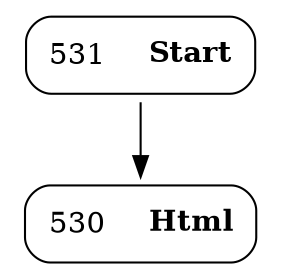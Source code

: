 digraph ast {
node [shape=none];
530 [label=<<TABLE border='1' cellspacing='0' cellpadding='10' style='rounded' ><TR><TD border='0'>530</TD><TD border='0'><B>Html</B></TD></TR></TABLE>>];
531 [label=<<TABLE border='1' cellspacing='0' cellpadding='10' style='rounded' ><TR><TD border='0'>531</TD><TD border='0'><B>Start</B></TD></TR></TABLE>>];
531 -> 530 [weight=2];
}
